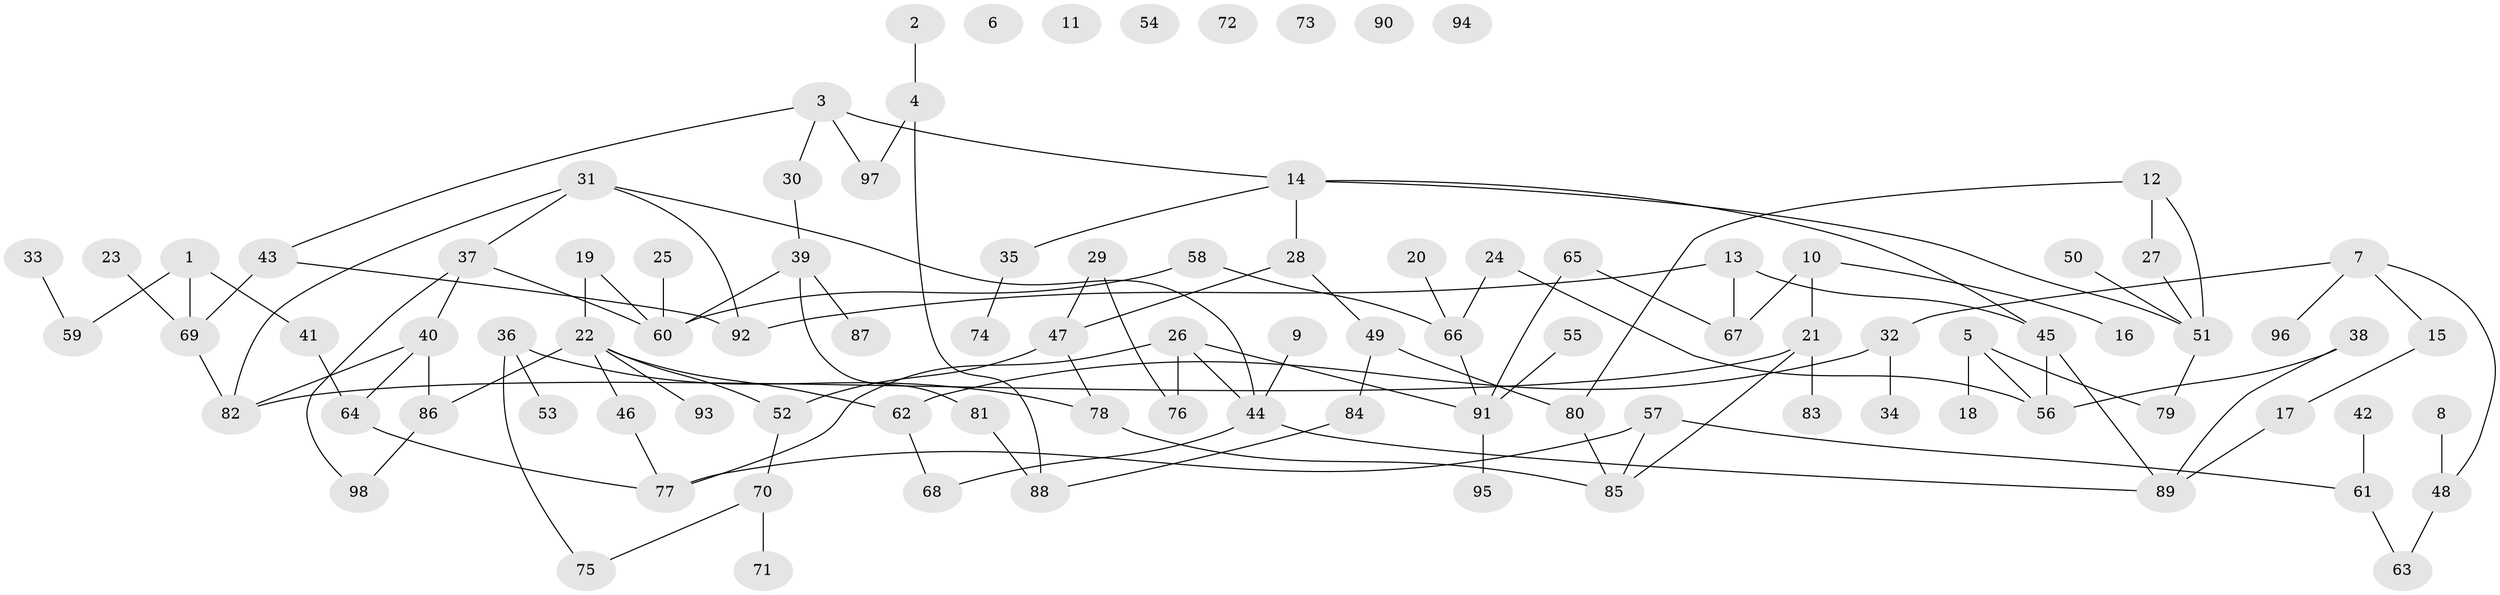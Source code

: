 // coarse degree distribution, {3: 0.15151515151515152, 5: 0.09090909090909091, 4: 0.18181818181818182, 2: 0.3333333333333333, 8: 0.030303030303030304, 6: 0.09090909090909091, 1: 0.09090909090909091, 7: 0.030303030303030304}
// Generated by graph-tools (version 1.1) at 2025/48/03/04/25 22:48:02]
// undirected, 98 vertices, 119 edges
graph export_dot {
  node [color=gray90,style=filled];
  1;
  2;
  3;
  4;
  5;
  6;
  7;
  8;
  9;
  10;
  11;
  12;
  13;
  14;
  15;
  16;
  17;
  18;
  19;
  20;
  21;
  22;
  23;
  24;
  25;
  26;
  27;
  28;
  29;
  30;
  31;
  32;
  33;
  34;
  35;
  36;
  37;
  38;
  39;
  40;
  41;
  42;
  43;
  44;
  45;
  46;
  47;
  48;
  49;
  50;
  51;
  52;
  53;
  54;
  55;
  56;
  57;
  58;
  59;
  60;
  61;
  62;
  63;
  64;
  65;
  66;
  67;
  68;
  69;
  70;
  71;
  72;
  73;
  74;
  75;
  76;
  77;
  78;
  79;
  80;
  81;
  82;
  83;
  84;
  85;
  86;
  87;
  88;
  89;
  90;
  91;
  92;
  93;
  94;
  95;
  96;
  97;
  98;
  1 -- 41;
  1 -- 59;
  1 -- 69;
  2 -- 4;
  3 -- 14;
  3 -- 30;
  3 -- 43;
  3 -- 97;
  4 -- 88;
  4 -- 97;
  5 -- 18;
  5 -- 56;
  5 -- 79;
  7 -- 15;
  7 -- 32;
  7 -- 48;
  7 -- 96;
  8 -- 48;
  9 -- 44;
  10 -- 16;
  10 -- 21;
  10 -- 67;
  12 -- 27;
  12 -- 51;
  12 -- 80;
  13 -- 45;
  13 -- 67;
  13 -- 92;
  14 -- 28;
  14 -- 35;
  14 -- 45;
  14 -- 51;
  15 -- 17;
  17 -- 89;
  19 -- 22;
  19 -- 60;
  20 -- 66;
  21 -- 82;
  21 -- 83;
  21 -- 85;
  22 -- 46;
  22 -- 52;
  22 -- 62;
  22 -- 86;
  22 -- 93;
  23 -- 69;
  24 -- 56;
  24 -- 66;
  25 -- 60;
  26 -- 44;
  26 -- 76;
  26 -- 77;
  26 -- 91;
  27 -- 51;
  28 -- 47;
  28 -- 49;
  29 -- 47;
  29 -- 76;
  30 -- 39;
  31 -- 37;
  31 -- 44;
  31 -- 82;
  31 -- 92;
  32 -- 34;
  32 -- 62;
  33 -- 59;
  35 -- 74;
  36 -- 53;
  36 -- 75;
  36 -- 78;
  37 -- 40;
  37 -- 60;
  37 -- 98;
  38 -- 56;
  38 -- 89;
  39 -- 60;
  39 -- 81;
  39 -- 87;
  40 -- 64;
  40 -- 82;
  40 -- 86;
  41 -- 64;
  42 -- 61;
  43 -- 69;
  43 -- 92;
  44 -- 68;
  44 -- 89;
  45 -- 56;
  45 -- 89;
  46 -- 77;
  47 -- 52;
  47 -- 78;
  48 -- 63;
  49 -- 80;
  49 -- 84;
  50 -- 51;
  51 -- 79;
  52 -- 70;
  55 -- 91;
  57 -- 61;
  57 -- 77;
  57 -- 85;
  58 -- 60;
  58 -- 66;
  61 -- 63;
  62 -- 68;
  64 -- 77;
  65 -- 67;
  65 -- 91;
  66 -- 91;
  69 -- 82;
  70 -- 71;
  70 -- 75;
  78 -- 85;
  80 -- 85;
  81 -- 88;
  84 -- 88;
  86 -- 98;
  91 -- 95;
}
